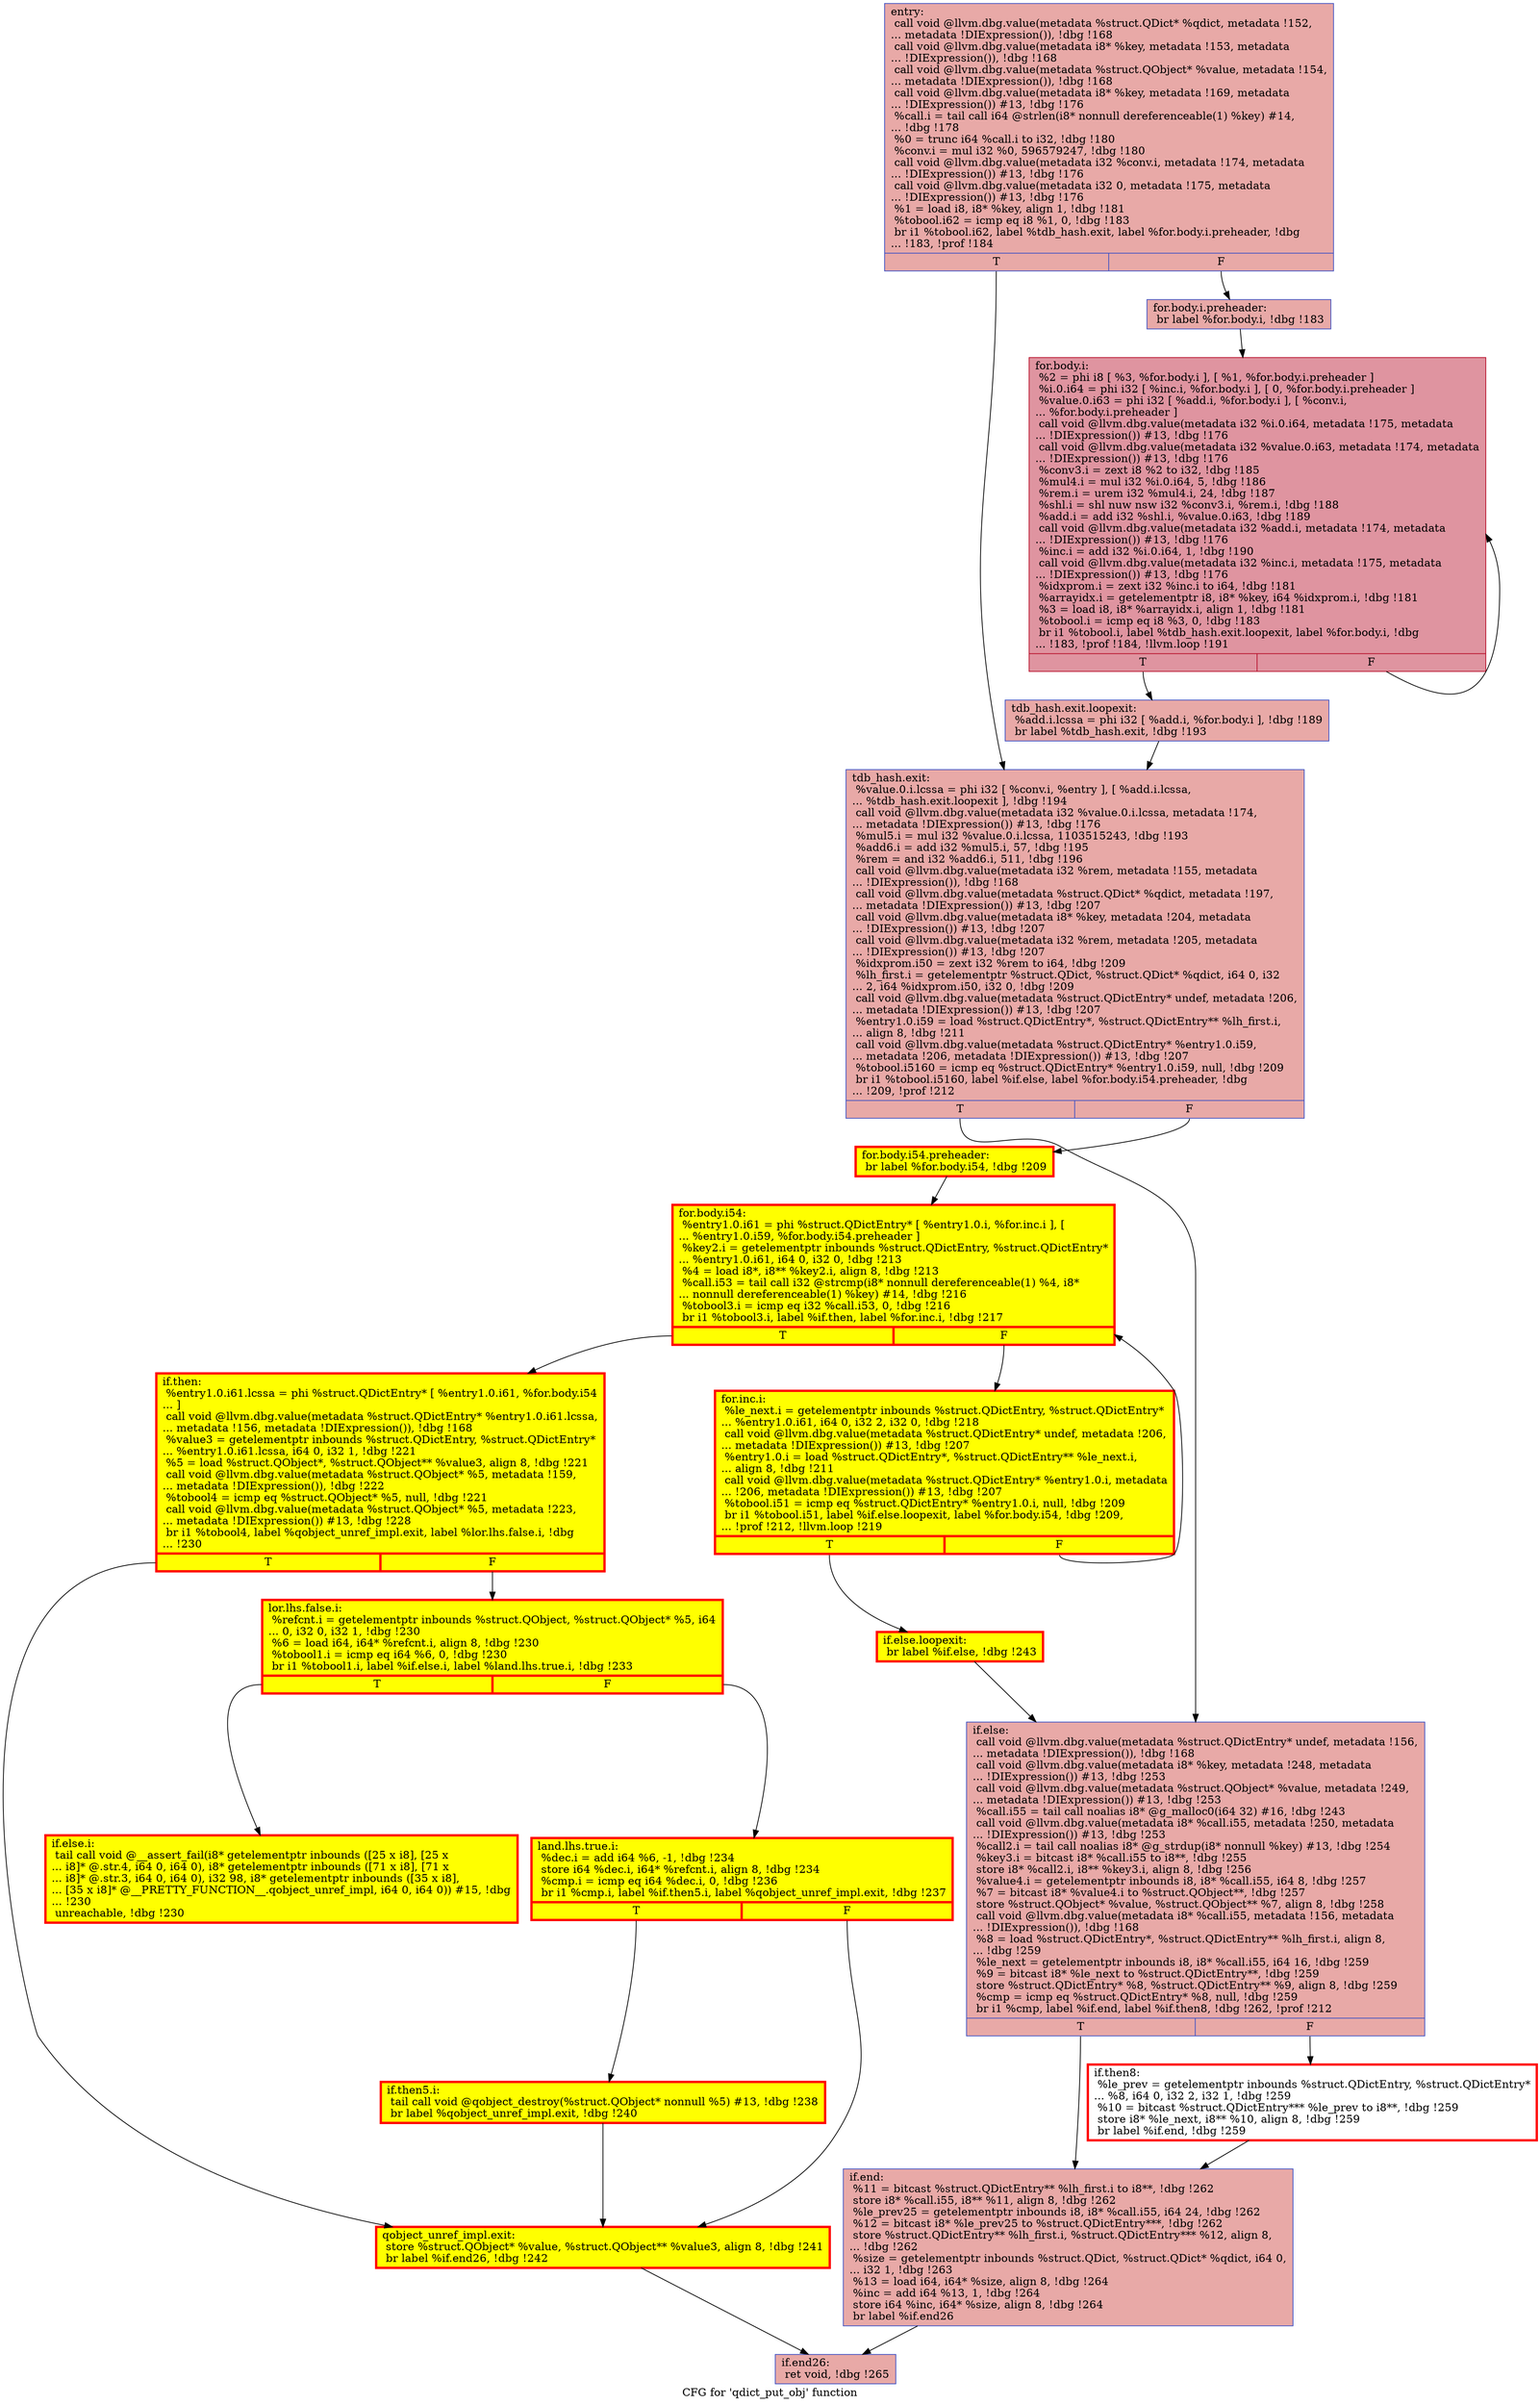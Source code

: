 digraph "CFG for 'qdict_put_obj' function" {
	label="CFG for 'qdict_put_obj' function";

	Node0x55e9cc5bd050 [shape=record,color="#3d50c3ff", style=filled, fillcolor="#ca3b3770",label="{entry:\l  call void @llvm.dbg.value(metadata %struct.QDict* %qdict, metadata !152,\l... metadata !DIExpression()), !dbg !168\l  call void @llvm.dbg.value(metadata i8* %key, metadata !153, metadata\l... !DIExpression()), !dbg !168\l  call void @llvm.dbg.value(metadata %struct.QObject* %value, metadata !154,\l... metadata !DIExpression()), !dbg !168\l  call void @llvm.dbg.value(metadata i8* %key, metadata !169, metadata\l... !DIExpression()) #13, !dbg !176\l  %call.i = tail call i64 @strlen(i8* nonnull dereferenceable(1) %key) #14,\l... !dbg !178\l  %0 = trunc i64 %call.i to i32, !dbg !180\l  %conv.i = mul i32 %0, 596579247, !dbg !180\l  call void @llvm.dbg.value(metadata i32 %conv.i, metadata !174, metadata\l... !DIExpression()) #13, !dbg !176\l  call void @llvm.dbg.value(metadata i32 0, metadata !175, metadata\l... !DIExpression()) #13, !dbg !176\l  %1 = load i8, i8* %key, align 1, !dbg !181\l  %tobool.i62 = icmp eq i8 %1, 0, !dbg !183\l  br i1 %tobool.i62, label %tdb_hash.exit, label %for.body.i.preheader, !dbg\l... !183, !prof !184\l|{<s0>T|<s1>F}}"];
	Node0x55e9cc5bd050:s0 -> Node0x55e9cc6337a0;
	Node0x55e9cc5bd050:s1 -> Node0x55e9cc79ade0;
	Node0x55e9cc79ade0 [shape=record,color="#3d50c3ff", style=filled, fillcolor="#ca3b3770",label="{for.body.i.preheader:                             \l  br label %for.body.i, !dbg !183\l}"];
	Node0x55e9cc79ade0 -> Node0x55e9cc708660;
	Node0x55e9cc708660 [shape=record,color="#b70d28ff", style=filled, fillcolor="#b70d2870",label="{for.body.i:                                       \l  %2 = phi i8 [ %3, %for.body.i ], [ %1, %for.body.i.preheader ]\l  %i.0.i64 = phi i32 [ %inc.i, %for.body.i ], [ 0, %for.body.i.preheader ]\l  %value.0.i63 = phi i32 [ %add.i, %for.body.i ], [ %conv.i,\l... %for.body.i.preheader ]\l  call void @llvm.dbg.value(metadata i32 %i.0.i64, metadata !175, metadata\l... !DIExpression()) #13, !dbg !176\l  call void @llvm.dbg.value(metadata i32 %value.0.i63, metadata !174, metadata\l... !DIExpression()) #13, !dbg !176\l  %conv3.i = zext i8 %2 to i32, !dbg !185\l  %mul4.i = mul i32 %i.0.i64, 5, !dbg !186\l  %rem.i = urem i32 %mul4.i, 24, !dbg !187\l  %shl.i = shl nuw nsw i32 %conv3.i, %rem.i, !dbg !188\l  %add.i = add i32 %shl.i, %value.0.i63, !dbg !189\l  call void @llvm.dbg.value(metadata i32 %add.i, metadata !174, metadata\l... !DIExpression()) #13, !dbg !176\l  %inc.i = add i32 %i.0.i64, 1, !dbg !190\l  call void @llvm.dbg.value(metadata i32 %inc.i, metadata !175, metadata\l... !DIExpression()) #13, !dbg !176\l  %idxprom.i = zext i32 %inc.i to i64, !dbg !181\l  %arrayidx.i = getelementptr i8, i8* %key, i64 %idxprom.i, !dbg !181\l  %3 = load i8, i8* %arrayidx.i, align 1, !dbg !181\l  %tobool.i = icmp eq i8 %3, 0, !dbg !183\l  br i1 %tobool.i, label %tdb_hash.exit.loopexit, label %for.body.i, !dbg\l... !183, !prof !184, !llvm.loop !191\l|{<s0>T|<s1>F}}"];
	Node0x55e9cc708660:s0 -> Node0x55e9cc7ad7b0;
	Node0x55e9cc708660:s1 -> Node0x55e9cc708660;
	Node0x55e9cc7ad7b0 [shape=record,color="#3d50c3ff", style=filled, fillcolor="#ca3b3770",label="{tdb_hash.exit.loopexit:                           \l  %add.i.lcssa = phi i32 [ %add.i, %for.body.i ], !dbg !189\l  br label %tdb_hash.exit, !dbg !193\l}"];
	Node0x55e9cc7ad7b0 -> Node0x55e9cc6337a0;
	Node0x55e9cc6337a0 [shape=record,color="#3d50c3ff", style=filled, fillcolor="#ca3b3770",label="{tdb_hash.exit:                                    \l  %value.0.i.lcssa = phi i32 [ %conv.i, %entry ], [ %add.i.lcssa,\l... %tdb_hash.exit.loopexit ], !dbg !194\l  call void @llvm.dbg.value(metadata i32 %value.0.i.lcssa, metadata !174,\l... metadata !DIExpression()) #13, !dbg !176\l  %mul5.i = mul i32 %value.0.i.lcssa, 1103515243, !dbg !193\l  %add6.i = add i32 %mul5.i, 57, !dbg !195\l  %rem = and i32 %add6.i, 511, !dbg !196\l  call void @llvm.dbg.value(metadata i32 %rem, metadata !155, metadata\l... !DIExpression()), !dbg !168\l  call void @llvm.dbg.value(metadata %struct.QDict* %qdict, metadata !197,\l... metadata !DIExpression()) #13, !dbg !207\l  call void @llvm.dbg.value(metadata i8* %key, metadata !204, metadata\l... !DIExpression()) #13, !dbg !207\l  call void @llvm.dbg.value(metadata i32 %rem, metadata !205, metadata\l... !DIExpression()) #13, !dbg !207\l  %idxprom.i50 = zext i32 %rem to i64, !dbg !209\l  %lh_first.i = getelementptr %struct.QDict, %struct.QDict* %qdict, i64 0, i32\l... 2, i64 %idxprom.i50, i32 0, !dbg !209\l  call void @llvm.dbg.value(metadata %struct.QDictEntry* undef, metadata !206,\l... metadata !DIExpression()) #13, !dbg !207\l  %entry1.0.i59 = load %struct.QDictEntry*, %struct.QDictEntry** %lh_first.i,\l... align 8, !dbg !211\l  call void @llvm.dbg.value(metadata %struct.QDictEntry* %entry1.0.i59,\l... metadata !206, metadata !DIExpression()) #13, !dbg !207\l  %tobool.i5160 = icmp eq %struct.QDictEntry* %entry1.0.i59, null, !dbg !209\l  br i1 %tobool.i5160, label %if.else, label %for.body.i54.preheader, !dbg\l... !209, !prof !212\l|{<s0>T|<s1>F}}"];
	Node0x55e9cc6337a0:s0 -> Node0x55e9cc5c3a50;
	Node0x55e9cc6337a0:s1 -> Node0x55e9cc747fd0;
	Node0x55e9cc747fd0 [shape=record,penwidth=3.0, style="filled", color="red", fillcolor="yellow",label="{for.body.i54.preheader:                           \l  br label %for.body.i54, !dbg !209\l}"];
	Node0x55e9cc747fd0 -> Node0x55e9cc5e95a0;
	Node0x55e9cc5e95a0 [shape=record,penwidth=3.0, style="filled", color="red", fillcolor="yellow",label="{for.body.i54:                                     \l  %entry1.0.i61 = phi %struct.QDictEntry* [ %entry1.0.i, %for.inc.i ], [\l... %entry1.0.i59, %for.body.i54.preheader ]\l  %key2.i = getelementptr inbounds %struct.QDictEntry, %struct.QDictEntry*\l... %entry1.0.i61, i64 0, i32 0, !dbg !213\l  %4 = load i8*, i8** %key2.i, align 8, !dbg !213\l  %call.i53 = tail call i32 @strcmp(i8* nonnull dereferenceable(1) %4, i8*\l... nonnull dereferenceable(1) %key) #14, !dbg !216\l  %tobool3.i = icmp eq i32 %call.i53, 0, !dbg !216\l  br i1 %tobool3.i, label %if.then, label %for.inc.i, !dbg !217\l|{<s0>T|<s1>F}}"];
	Node0x55e9cc5e95a0:s0 -> Node0x55e9cc5bcfb0;
	Node0x55e9cc5e95a0:s1 -> Node0x55e9cc1b7250;
	Node0x55e9cc1b7250 [shape=record,penwidth=3.0, style="filled", color="red", fillcolor="yellow",label="{for.inc.i:                                        \l  %le_next.i = getelementptr inbounds %struct.QDictEntry, %struct.QDictEntry*\l... %entry1.0.i61, i64 0, i32 2, i32 0, !dbg !218\l  call void @llvm.dbg.value(metadata %struct.QDictEntry* undef, metadata !206,\l... metadata !DIExpression()) #13, !dbg !207\l  %entry1.0.i = load %struct.QDictEntry*, %struct.QDictEntry** %le_next.i,\l... align 8, !dbg !211\l  call void @llvm.dbg.value(metadata %struct.QDictEntry* %entry1.0.i, metadata\l... !206, metadata !DIExpression()) #13, !dbg !207\l  %tobool.i51 = icmp eq %struct.QDictEntry* %entry1.0.i, null, !dbg !209\l  br i1 %tobool.i51, label %if.else.loopexit, label %for.body.i54, !dbg !209,\l... !prof !212, !llvm.loop !219\l|{<s0>T|<s1>F}}"];
	Node0x55e9cc1b7250:s0 -> Node0x55e9cc748020;
	Node0x55e9cc1b7250:s1 -> Node0x55e9cc5e95a0;
	Node0x55e9cc5bcfb0 [shape=record,penwidth=3.0, style="filled", color="red", fillcolor="yellow",label="{if.then:                                          \l  %entry1.0.i61.lcssa = phi %struct.QDictEntry* [ %entry1.0.i61, %for.body.i54\l... ]\l  call void @llvm.dbg.value(metadata %struct.QDictEntry* %entry1.0.i61.lcssa,\l... metadata !156, metadata !DIExpression()), !dbg !168\l  %value3 = getelementptr inbounds %struct.QDictEntry, %struct.QDictEntry*\l... %entry1.0.i61.lcssa, i64 0, i32 1, !dbg !221\l  %5 = load %struct.QObject*, %struct.QObject** %value3, align 8, !dbg !221\l  call void @llvm.dbg.value(metadata %struct.QObject* %5, metadata !159,\l... metadata !DIExpression()), !dbg !222\l  %tobool4 = icmp eq %struct.QObject* %5, null, !dbg !221\l  call void @llvm.dbg.value(metadata %struct.QObject* %5, metadata !223,\l... metadata !DIExpression()) #13, !dbg !228\l  br i1 %tobool4, label %qobject_unref_impl.exit, label %lor.lhs.false.i, !dbg\l... !230\l|{<s0>T|<s1>F}}"];
	Node0x55e9cc5bcfb0:s0 -> Node0x55e9cc609080;
	Node0x55e9cc5bcfb0:s1 -> Node0x55e9cc5b0ec0;
	Node0x55e9cc5b0ec0 [shape=record,penwidth=3.0, style="filled", color="red", fillcolor="yellow",label="{lor.lhs.false.i:                                  \l  %refcnt.i = getelementptr inbounds %struct.QObject, %struct.QObject* %5, i64\l... 0, i32 0, i32 1, !dbg !230\l  %6 = load i64, i64* %refcnt.i, align 8, !dbg !230\l  %tobool1.i = icmp eq i64 %6, 0, !dbg !230\l  br i1 %tobool1.i, label %if.else.i, label %land.lhs.true.i, !dbg !233\l|{<s0>T|<s1>F}}"];
	Node0x55e9cc5b0ec0:s0 -> Node0x55e9cc636550;
	Node0x55e9cc5b0ec0:s1 -> Node0x55e9cc62ebe0;
	Node0x55e9cc636550 [shape=record,penwidth=3.0, style="filled", color="red", fillcolor="yellow",label="{if.else.i:                                        \l  tail call void @__assert_fail(i8* getelementptr inbounds ([25 x i8], [25 x\l... i8]* @.str.4, i64 0, i64 0), i8* getelementptr inbounds ([71 x i8], [71 x\l... i8]* @.str.3, i64 0, i64 0), i32 98, i8* getelementptr inbounds ([35 x i8],\l... [35 x i8]* @__PRETTY_FUNCTION__.qobject_unref_impl, i64 0, i64 0)) #15, !dbg\l... !230\l  unreachable, !dbg !230\l}"];
	Node0x55e9cc62ebe0 [shape=record,penwidth=3.0, style="filled", color="red", fillcolor="yellow",label="{land.lhs.true.i:                                  \l  %dec.i = add i64 %6, -1, !dbg !234\l  store i64 %dec.i, i64* %refcnt.i, align 8, !dbg !234\l  %cmp.i = icmp eq i64 %dec.i, 0, !dbg !236\l  br i1 %cmp.i, label %if.then5.i, label %qobject_unref_impl.exit, !dbg !237\l|{<s0>T|<s1>F}}"];
	Node0x55e9cc62ebe0:s0 -> Node0x55e9cc6444e0;
	Node0x55e9cc62ebe0:s1 -> Node0x55e9cc609080;
	Node0x55e9cc6444e0 [shape=record,penwidth=3.0, style="filled", color="red", fillcolor="yellow",label="{if.then5.i:                                       \l  tail call void @qobject_destroy(%struct.QObject* nonnull %5) #13, !dbg !238\l  br label %qobject_unref_impl.exit, !dbg !240\l}"];
	Node0x55e9cc6444e0 -> Node0x55e9cc609080;
	Node0x55e9cc609080 [shape=record,penwidth=3.0, style="filled", color="red", fillcolor="yellow",label="{qobject_unref_impl.exit:                          \l  store %struct.QObject* %value, %struct.QObject** %value3, align 8, !dbg !241\l  br label %if.end26, !dbg !242\l}"];
	Node0x55e9cc609080 -> Node0x55e9cc5c3780;
	Node0x55e9cc748020 [shape=record,penwidth=3.0, style="filled", color="red", fillcolor="yellow",label="{if.else.loopexit:                                 \l  br label %if.else, !dbg !243\l}"];
	Node0x55e9cc748020 -> Node0x55e9cc5c3a50;
	Node0x55e9cc5c3a50 [shape=record,color="#3d50c3ff", style=filled, fillcolor="#ca3b3770",label="{if.else:                                          \l  call void @llvm.dbg.value(metadata %struct.QDictEntry* undef, metadata !156,\l... metadata !DIExpression()), !dbg !168\l  call void @llvm.dbg.value(metadata i8* %key, metadata !248, metadata\l... !DIExpression()) #13, !dbg !253\l  call void @llvm.dbg.value(metadata %struct.QObject* %value, metadata !249,\l... metadata !DIExpression()) #13, !dbg !253\l  %call.i55 = tail call noalias i8* @g_malloc0(i64 32) #16, !dbg !243\l  call void @llvm.dbg.value(metadata i8* %call.i55, metadata !250, metadata\l... !DIExpression()) #13, !dbg !253\l  %call2.i = tail call noalias i8* @g_strdup(i8* nonnull %key) #13, !dbg !254\l  %key3.i = bitcast i8* %call.i55 to i8**, !dbg !255\l  store i8* %call2.i, i8** %key3.i, align 8, !dbg !256\l  %value4.i = getelementptr inbounds i8, i8* %call.i55, i64 8, !dbg !257\l  %7 = bitcast i8* %value4.i to %struct.QObject**, !dbg !257\l  store %struct.QObject* %value, %struct.QObject** %7, align 8, !dbg !258\l  call void @llvm.dbg.value(metadata i8* %call.i55, metadata !156, metadata\l... !DIExpression()), !dbg !168\l  %8 = load %struct.QDictEntry*, %struct.QDictEntry** %lh_first.i, align 8,\l... !dbg !259\l  %le_next = getelementptr inbounds i8, i8* %call.i55, i64 16, !dbg !259\l  %9 = bitcast i8* %le_next to %struct.QDictEntry**, !dbg !259\l  store %struct.QDictEntry* %8, %struct.QDictEntry** %9, align 8, !dbg !259\l  %cmp = icmp eq %struct.QDictEntry* %8, null, !dbg !259\l  br i1 %cmp, label %if.end, label %if.then8, !dbg !262, !prof !212\l|{<s0>T|<s1>F}}"];
	Node0x55e9cc5c3a50:s0 -> Node0x55e9cc5c7a00;
	Node0x55e9cc5c3a50:s1 -> Node0x55e9cc5c7990;
	Node0x55e9cc5c7990 [shape=record,penwidth=3.0, color="red",label="{if.then8:                                         \l  %le_prev = getelementptr inbounds %struct.QDictEntry, %struct.QDictEntry*\l... %8, i64 0, i32 2, i32 1, !dbg !259\l  %10 = bitcast %struct.QDictEntry*** %le_prev to i8**, !dbg !259\l  store i8* %le_next, i8** %10, align 8, !dbg !259\l  br label %if.end, !dbg !259\l}"];
	Node0x55e9cc5c7990 -> Node0x55e9cc5c7a00;
	Node0x55e9cc5c7a00 [shape=record,color="#3d50c3ff", style=filled, fillcolor="#ca3b3770",label="{if.end:                                           \l  %11 = bitcast %struct.QDictEntry** %lh_first.i to i8**, !dbg !262\l  store i8* %call.i55, i8** %11, align 8, !dbg !262\l  %le_prev25 = getelementptr inbounds i8, i8* %call.i55, i64 24, !dbg !262\l  %12 = bitcast i8* %le_prev25 to %struct.QDictEntry***, !dbg !262\l  store %struct.QDictEntry** %lh_first.i, %struct.QDictEntry*** %12, align 8,\l... !dbg !262\l  %size = getelementptr inbounds %struct.QDict, %struct.QDict* %qdict, i64 0,\l... i32 1, !dbg !263\l  %13 = load i64, i64* %size, align 8, !dbg !264\l  %inc = add i64 %13, 1, !dbg !264\l  store i64 %inc, i64* %size, align 8, !dbg !264\l  br label %if.end26\l}"];
	Node0x55e9cc5c7a00 -> Node0x55e9cc5c3780;
	Node0x55e9cc5c3780 [shape=record,color="#3d50c3ff", style=filled, fillcolor="#ca3b3770",label="{if.end26:                                         \l  ret void, !dbg !265\l}"];
}
